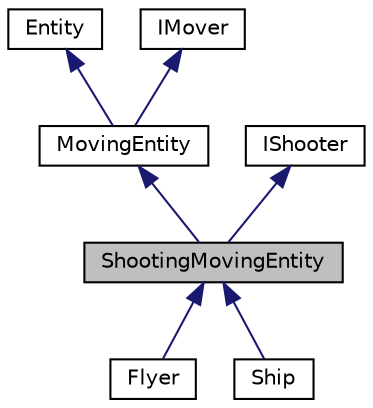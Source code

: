 digraph "ShootingMovingEntity"
{
  edge [fontname="Helvetica",fontsize="10",labelfontname="Helvetica",labelfontsize="10"];
  node [fontname="Helvetica",fontsize="10",shape=record];
  Node1 [label="ShootingMovingEntity",height=0.2,width=0.4,color="black", fillcolor="grey75", style="filled", fontcolor="black"];
  Node2 -> Node1 [dir="back",color="midnightblue",fontsize="10",style="solid",fontname="Helvetica"];
  Node2 [label="MovingEntity",height=0.2,width=0.4,color="black", fillcolor="white", style="filled",URL="$classMovingEntity.html",tooltip="MovingEntity class. "];
  Node3 -> Node2 [dir="back",color="midnightblue",fontsize="10",style="solid",fontname="Helvetica"];
  Node3 [label="Entity",height=0.2,width=0.4,color="black", fillcolor="white", style="filled",URL="$classEntity.html"];
  Node4 -> Node2 [dir="back",color="midnightblue",fontsize="10",style="solid",fontname="Helvetica"];
  Node4 [label="IMover",height=0.2,width=0.4,color="black", fillcolor="white", style="filled",URL="$classIMover.html",tooltip="IMover abstract class. "];
  Node5 -> Node1 [dir="back",color="midnightblue",fontsize="10",style="solid",fontname="Helvetica"];
  Node5 [label="IShooter",height=0.2,width=0.4,color="black", fillcolor="white", style="filled",URL="$classIShooter.html",tooltip="IShooter abstract class. "];
  Node1 -> Node6 [dir="back",color="midnightblue",fontsize="10",style="solid",fontname="Helvetica"];
  Node6 [label="Flyer",height=0.2,width=0.4,color="black", fillcolor="white", style="filled",URL="$classFlyer.html"];
  Node1 -> Node7 [dir="back",color="midnightblue",fontsize="10",style="solid",fontname="Helvetica"];
  Node7 [label="Ship",height=0.2,width=0.4,color="black", fillcolor="white", style="filled",URL="$classShip.html"];
}
